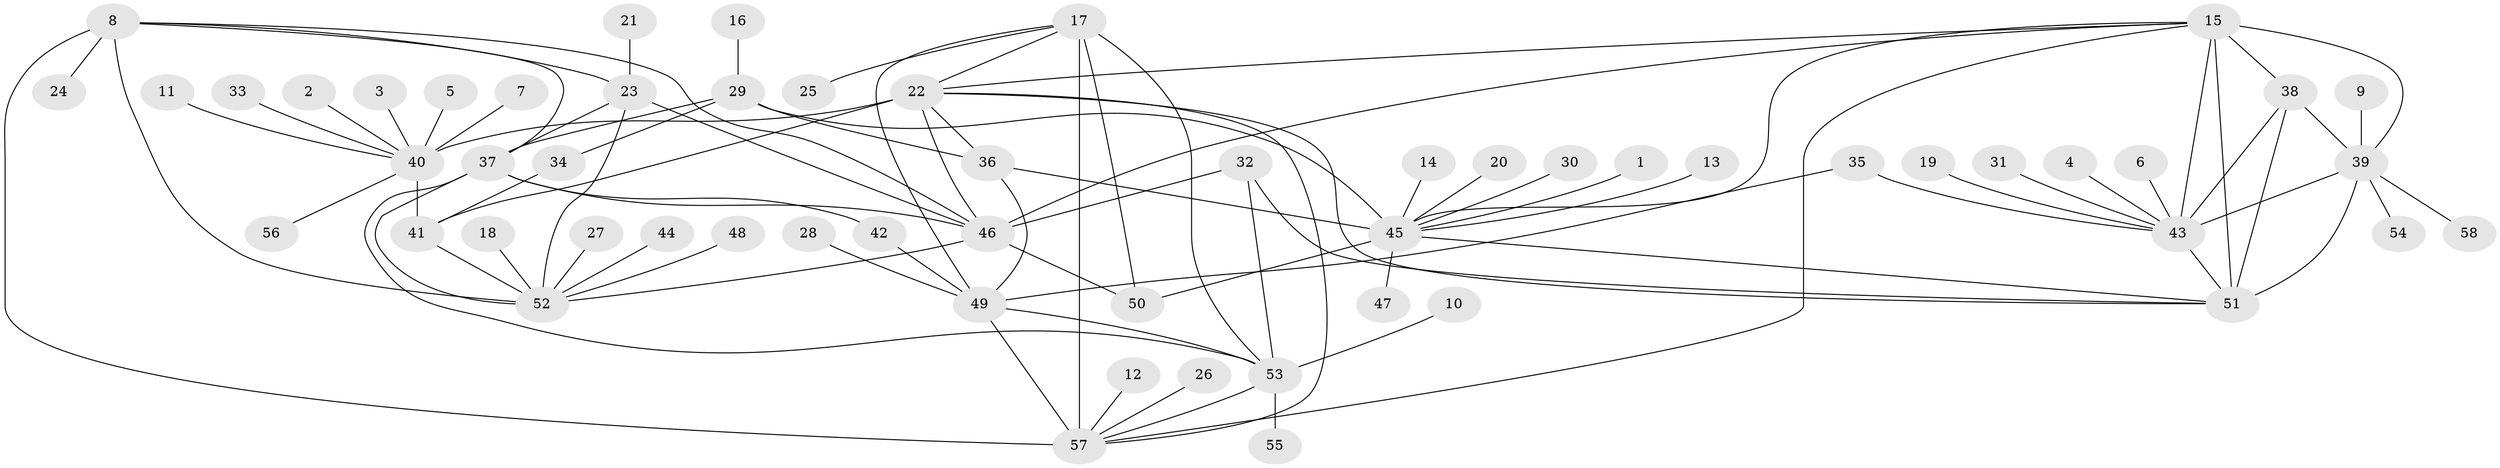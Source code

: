 // original degree distribution, {9: 0.04195804195804196, 10: 0.06293706293706294, 11: 0.03496503496503497, 7: 0.04895104895104895, 12: 0.013986013986013986, 8: 0.027972027972027972, 13: 0.013986013986013986, 1: 0.5664335664335665, 2: 0.15384615384615385, 3: 0.03496503496503497}
// Generated by graph-tools (version 1.1) at 2025/37/03/04/25 23:37:50]
// undirected, 58 vertices, 92 edges
graph export_dot {
  node [color=gray90,style=filled];
  1;
  2;
  3;
  4;
  5;
  6;
  7;
  8;
  9;
  10;
  11;
  12;
  13;
  14;
  15;
  16;
  17;
  18;
  19;
  20;
  21;
  22;
  23;
  24;
  25;
  26;
  27;
  28;
  29;
  30;
  31;
  32;
  33;
  34;
  35;
  36;
  37;
  38;
  39;
  40;
  41;
  42;
  43;
  44;
  45;
  46;
  47;
  48;
  49;
  50;
  51;
  52;
  53;
  54;
  55;
  56;
  57;
  58;
  1 -- 45 [weight=1.0];
  2 -- 40 [weight=1.0];
  3 -- 40 [weight=1.0];
  4 -- 43 [weight=1.0];
  5 -- 40 [weight=1.0];
  6 -- 43 [weight=1.0];
  7 -- 40 [weight=1.0];
  8 -- 23 [weight=1.0];
  8 -- 24 [weight=1.0];
  8 -- 37 [weight=1.0];
  8 -- 46 [weight=1.0];
  8 -- 52 [weight=3.0];
  8 -- 57 [weight=1.0];
  9 -- 39 [weight=1.0];
  10 -- 53 [weight=1.0];
  11 -- 40 [weight=1.0];
  12 -- 57 [weight=1.0];
  13 -- 45 [weight=1.0];
  14 -- 45 [weight=1.0];
  15 -- 22 [weight=1.0];
  15 -- 38 [weight=1.0];
  15 -- 39 [weight=1.0];
  15 -- 43 [weight=1.0];
  15 -- 45 [weight=1.0];
  15 -- 46 [weight=1.0];
  15 -- 51 [weight=3.0];
  15 -- 57 [weight=1.0];
  16 -- 29 [weight=1.0];
  17 -- 22 [weight=1.0];
  17 -- 25 [weight=1.0];
  17 -- 49 [weight=3.0];
  17 -- 50 [weight=1.0];
  17 -- 53 [weight=3.0];
  17 -- 57 [weight=6.0];
  18 -- 52 [weight=1.0];
  19 -- 43 [weight=1.0];
  20 -- 45 [weight=1.0];
  21 -- 23 [weight=1.0];
  22 -- 36 [weight=1.0];
  22 -- 40 [weight=9.0];
  22 -- 41 [weight=3.0];
  22 -- 46 [weight=1.0];
  22 -- 51 [weight=1.0];
  22 -- 57 [weight=1.0];
  23 -- 37 [weight=1.0];
  23 -- 46 [weight=1.0];
  23 -- 52 [weight=3.0];
  26 -- 57 [weight=1.0];
  27 -- 52 [weight=1.0];
  28 -- 49 [weight=1.0];
  29 -- 34 [weight=1.0];
  29 -- 36 [weight=2.0];
  29 -- 37 [weight=1.0];
  29 -- 45 [weight=8.0];
  30 -- 45 [weight=1.0];
  31 -- 43 [weight=1.0];
  32 -- 46 [weight=1.0];
  32 -- 51 [weight=1.0];
  32 -- 53 [weight=1.0];
  33 -- 40 [weight=1.0];
  34 -- 41 [weight=1.0];
  35 -- 43 [weight=1.0];
  35 -- 49 [weight=1.0];
  36 -- 45 [weight=4.0];
  36 -- 49 [weight=1.0];
  37 -- 42 [weight=1.0];
  37 -- 46 [weight=1.0];
  37 -- 52 [weight=3.0];
  37 -- 53 [weight=1.0];
  38 -- 39 [weight=1.0];
  38 -- 43 [weight=1.0];
  38 -- 51 [weight=3.0];
  39 -- 43 [weight=1.0];
  39 -- 51 [weight=3.0];
  39 -- 54 [weight=1.0];
  39 -- 58 [weight=1.0];
  40 -- 41 [weight=3.0];
  40 -- 56 [weight=1.0];
  41 -- 52 [weight=1.0];
  42 -- 49 [weight=1.0];
  43 -- 51 [weight=3.0];
  44 -- 52 [weight=1.0];
  45 -- 47 [weight=1.0];
  45 -- 50 [weight=1.0];
  45 -- 51 [weight=1.0];
  46 -- 50 [weight=1.0];
  46 -- 52 [weight=3.0];
  48 -- 52 [weight=1.0];
  49 -- 53 [weight=1.0];
  49 -- 57 [weight=2.0];
  53 -- 55 [weight=1.0];
  53 -- 57 [weight=2.0];
}
